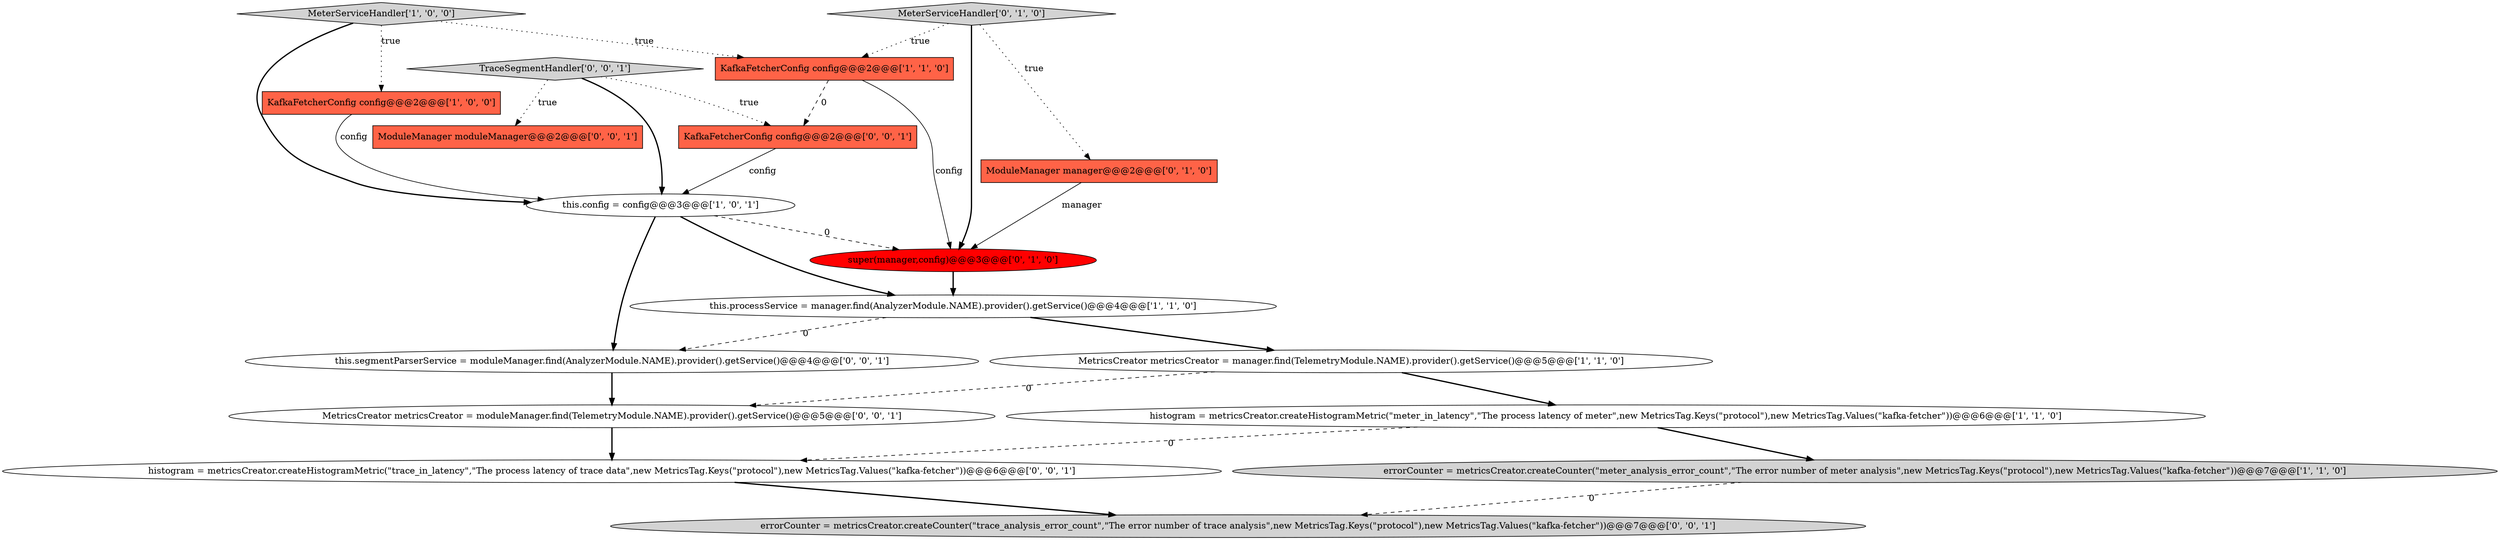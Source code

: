 digraph {
2 [style = filled, label = "MeterServiceHandler['1', '0', '0']", fillcolor = lightgray, shape = diamond image = "AAA0AAABBB1BBB"];
0 [style = filled, label = "KafkaFetcherConfig config@@@2@@@['1', '0', '0']", fillcolor = tomato, shape = box image = "AAA0AAABBB1BBB"];
16 [style = filled, label = "TraceSegmentHandler['0', '0', '1']", fillcolor = lightgray, shape = diamond image = "AAA0AAABBB3BBB"];
1 [style = filled, label = "this.config = config@@@3@@@['1', '0', '1']", fillcolor = white, shape = ellipse image = "AAA0AAABBB1BBB"];
9 [style = filled, label = "super(manager,config)@@@3@@@['0', '1', '0']", fillcolor = red, shape = ellipse image = "AAA1AAABBB2BBB"];
5 [style = filled, label = "this.processService = manager.find(AnalyzerModule.NAME).provider().getService()@@@4@@@['1', '1', '0']", fillcolor = white, shape = ellipse image = "AAA0AAABBB1BBB"];
15 [style = filled, label = "histogram = metricsCreator.createHistogramMetric(\"trace_in_latency\",\"The process latency of trace data\",new MetricsTag.Keys(\"protocol\"),new MetricsTag.Values(\"kafka-fetcher\"))@@@6@@@['0', '0', '1']", fillcolor = white, shape = ellipse image = "AAA0AAABBB3BBB"];
17 [style = filled, label = "this.segmentParserService = moduleManager.find(AnalyzerModule.NAME).provider().getService()@@@4@@@['0', '0', '1']", fillcolor = white, shape = ellipse image = "AAA0AAABBB3BBB"];
13 [style = filled, label = "KafkaFetcherConfig config@@@2@@@['0', '0', '1']", fillcolor = tomato, shape = box image = "AAA0AAABBB3BBB"];
12 [style = filled, label = "errorCounter = metricsCreator.createCounter(\"trace_analysis_error_count\",\"The error number of trace analysis\",new MetricsTag.Keys(\"protocol\"),new MetricsTag.Values(\"kafka-fetcher\"))@@@7@@@['0', '0', '1']", fillcolor = lightgray, shape = ellipse image = "AAA0AAABBB3BBB"];
4 [style = filled, label = "MetricsCreator metricsCreator = manager.find(TelemetryModule.NAME).provider().getService()@@@5@@@['1', '1', '0']", fillcolor = white, shape = ellipse image = "AAA0AAABBB1BBB"];
3 [style = filled, label = "errorCounter = metricsCreator.createCounter(\"meter_analysis_error_count\",\"The error number of meter analysis\",new MetricsTag.Keys(\"protocol\"),new MetricsTag.Values(\"kafka-fetcher\"))@@@7@@@['1', '1', '0']", fillcolor = lightgray, shape = ellipse image = "AAA0AAABBB1BBB"];
7 [style = filled, label = "KafkaFetcherConfig config@@@2@@@['1', '1', '0']", fillcolor = tomato, shape = box image = "AAA0AAABBB1BBB"];
10 [style = filled, label = "MeterServiceHandler['0', '1', '0']", fillcolor = lightgray, shape = diamond image = "AAA0AAABBB2BBB"];
14 [style = filled, label = "MetricsCreator metricsCreator = moduleManager.find(TelemetryModule.NAME).provider().getService()@@@5@@@['0', '0', '1']", fillcolor = white, shape = ellipse image = "AAA0AAABBB3BBB"];
8 [style = filled, label = "ModuleManager manager@@@2@@@['0', '1', '0']", fillcolor = tomato, shape = box image = "AAA0AAABBB2BBB"];
6 [style = filled, label = "histogram = metricsCreator.createHistogramMetric(\"meter_in_latency\",\"The process latency of meter\",new MetricsTag.Keys(\"protocol\"),new MetricsTag.Values(\"kafka-fetcher\"))@@@6@@@['1', '1', '0']", fillcolor = white, shape = ellipse image = "AAA0AAABBB1BBB"];
11 [style = filled, label = "ModuleManager moduleManager@@@2@@@['0', '0', '1']", fillcolor = tomato, shape = box image = "AAA0AAABBB3BBB"];
1->5 [style = bold, label=""];
6->3 [style = bold, label=""];
10->8 [style = dotted, label="true"];
2->0 [style = dotted, label="true"];
16->13 [style = dotted, label="true"];
4->6 [style = bold, label=""];
2->1 [style = bold, label=""];
1->9 [style = dashed, label="0"];
13->1 [style = solid, label="config"];
1->17 [style = bold, label=""];
0->1 [style = solid, label="config"];
5->17 [style = dashed, label="0"];
3->12 [style = dashed, label="0"];
16->1 [style = bold, label=""];
6->15 [style = dashed, label="0"];
17->14 [style = bold, label=""];
2->7 [style = dotted, label="true"];
5->4 [style = bold, label=""];
7->13 [style = dashed, label="0"];
9->5 [style = bold, label=""];
8->9 [style = solid, label="manager"];
14->15 [style = bold, label=""];
10->9 [style = bold, label=""];
15->12 [style = bold, label=""];
4->14 [style = dashed, label="0"];
7->9 [style = solid, label="config"];
16->11 [style = dotted, label="true"];
10->7 [style = dotted, label="true"];
}
